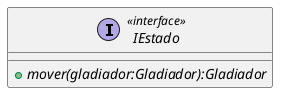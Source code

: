 @startuml
interface IEstado <<interface>> {
    {abstract} + mover(gladiador:Gladiador):Gladiador
}
@enduml